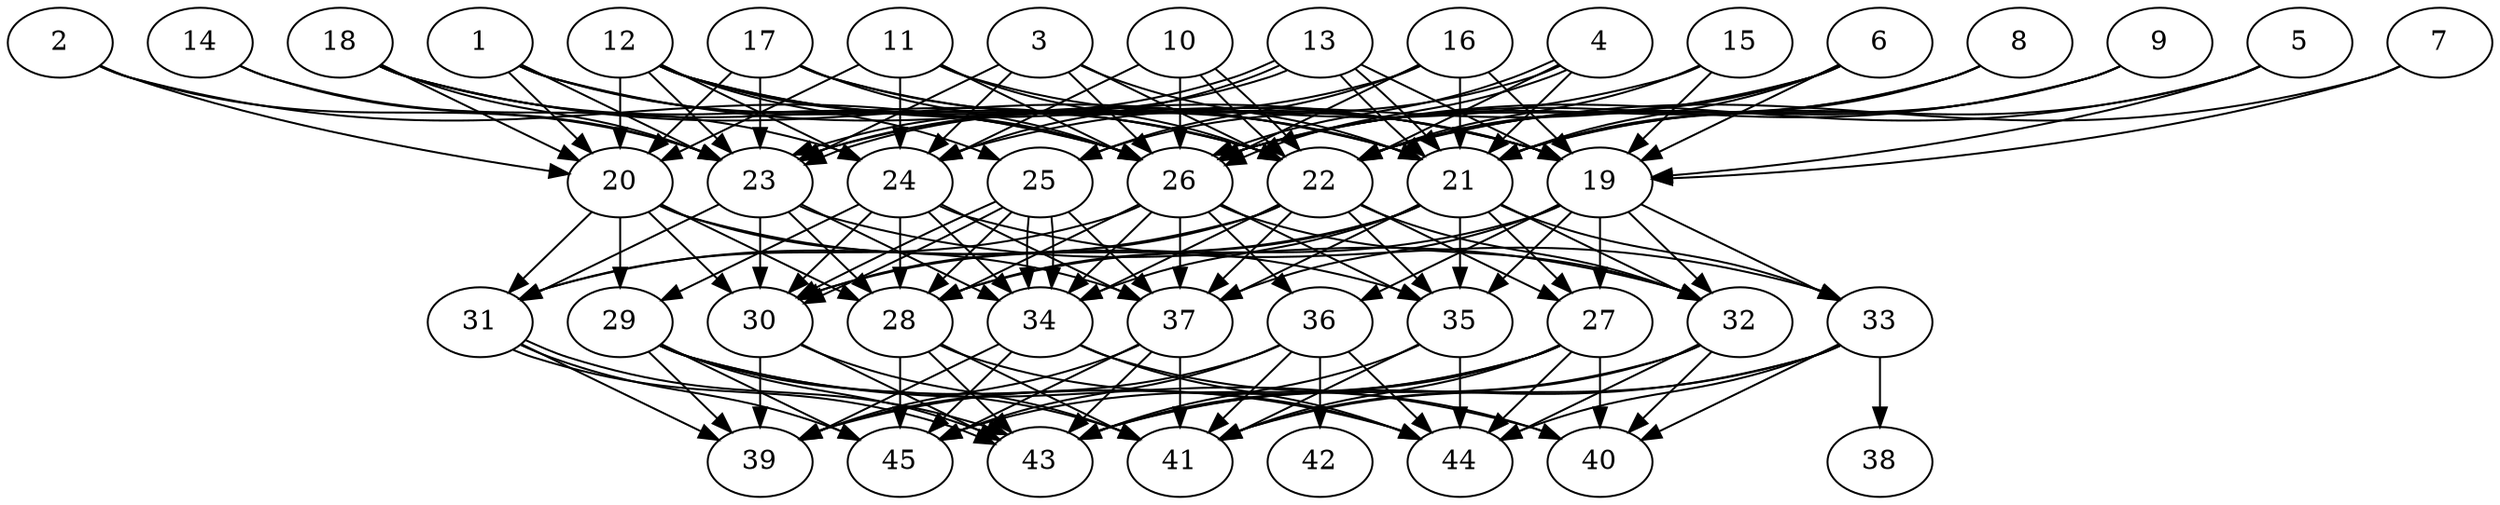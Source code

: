 // DAG automatically generated by daggen at Thu Oct  3 14:07:24 2019
// ./daggen --dot -n 45 --ccr 0.5 --fat 0.7 --regular 0.5 --density 0.9 --mindata 5242880 --maxdata 52428800 
digraph G {
  1 [size="92624896", alpha="0.06", expect_size="46312448"] 
  1 -> 19 [size ="46312448"]
  1 -> 20 [size ="46312448"]
  1 -> 22 [size ="46312448"]
  1 -> 23 [size ="46312448"]
  1 -> 26 [size ="46312448"]
  2 [size="19236864", alpha="0.15", expect_size="9618432"] 
  2 -> 20 [size ="9618432"]
  2 -> 23 [size ="9618432"]
  2 -> 26 [size ="9618432"]
  3 [size="65140736", alpha="0.09", expect_size="32570368"] 
  3 -> 21 [size ="32570368"]
  3 -> 22 [size ="32570368"]
  3 -> 23 [size ="32570368"]
  3 -> 24 [size ="32570368"]
  3 -> 26 [size ="32570368"]
  4 [size="24324096", alpha="0.11", expect_size="12162048"] 
  4 -> 21 [size ="12162048"]
  4 -> 22 [size ="12162048"]
  4 -> 25 [size ="12162048"]
  4 -> 26 [size ="12162048"]
  4 -> 26 [size ="12162048"]
  5 [size="12500992", alpha="0.08", expect_size="6250496"] 
  5 -> 19 [size ="6250496"]
  5 -> 21 [size ="6250496"]
  5 -> 26 [size ="6250496"]
  6 [size="83566592", alpha="0.07", expect_size="41783296"] 
  6 -> 19 [size ="41783296"]
  6 -> 21 [size ="41783296"]
  6 -> 22 [size ="41783296"]
  6 -> 24 [size ="41783296"]
  6 -> 26 [size ="41783296"]
  7 [size="99158016", alpha="0.03", expect_size="49579008"] 
  7 -> 19 [size ="49579008"]
  7 -> 22 [size ="49579008"]
  8 [size="98060288", alpha="0.20", expect_size="49030144"] 
  8 -> 21 [size ="49030144"]
  8 -> 22 [size ="49030144"]
  8 -> 26 [size ="49030144"]
  9 [size="55099392", alpha="0.14", expect_size="27549696"] 
  9 -> 21 [size ="27549696"]
  9 -> 22 [size ="27549696"]
  9 -> 26 [size ="27549696"]
  10 [size="38823936", alpha="0.00", expect_size="19411968"] 
  10 -> 22 [size ="19411968"]
  10 -> 22 [size ="19411968"]
  10 -> 24 [size ="19411968"]
  10 -> 26 [size ="19411968"]
  11 [size="67733504", alpha="0.18", expect_size="33866752"] 
  11 -> 19 [size ="33866752"]
  11 -> 20 [size ="33866752"]
  11 -> 22 [size ="33866752"]
  11 -> 24 [size ="33866752"]
  11 -> 26 [size ="33866752"]
  12 [size="95758336", alpha="0.20", expect_size="47879168"] 
  12 -> 19 [size ="47879168"]
  12 -> 20 [size ="47879168"]
  12 -> 21 [size ="47879168"]
  12 -> 22 [size ="47879168"]
  12 -> 23 [size ="47879168"]
  12 -> 24 [size ="47879168"]
  12 -> 25 [size ="47879168"]
  12 -> 26 [size ="47879168"]
  13 [size="72677376", alpha="0.16", expect_size="36338688"] 
  13 -> 19 [size ="36338688"]
  13 -> 21 [size ="36338688"]
  13 -> 21 [size ="36338688"]
  13 -> 23 [size ="36338688"]
  13 -> 23 [size ="36338688"]
  13 -> 24 [size ="36338688"]
  14 [size="19959808", alpha="0.18", expect_size="9979904"] 
  14 -> 23 [size ="9979904"]
  14 -> 24 [size ="9979904"]
  15 [size="71725056", alpha="0.16", expect_size="35862528"] 
  15 -> 19 [size ="35862528"]
  15 -> 22 [size ="35862528"]
  15 -> 23 [size ="35862528"]
  16 [size="15394816", alpha="0.00", expect_size="7697408"] 
  16 -> 19 [size ="7697408"]
  16 -> 21 [size ="7697408"]
  16 -> 23 [size ="7697408"]
  16 -> 25 [size ="7697408"]
  16 -> 26 [size ="7697408"]
  17 [size="48183296", alpha="0.12", expect_size="24091648"] 
  17 -> 19 [size ="24091648"]
  17 -> 20 [size ="24091648"]
  17 -> 21 [size ="24091648"]
  17 -> 23 [size ="24091648"]
  17 -> 26 [size ="24091648"]
  18 [size="61405184", alpha="0.00", expect_size="30702592"] 
  18 -> 20 [size ="30702592"]
  18 -> 21 [size ="30702592"]
  18 -> 22 [size ="30702592"]
  18 -> 23 [size ="30702592"]
  18 -> 26 [size ="30702592"]
  19 [size="60088320", alpha="0.03", expect_size="30044160"] 
  19 -> 27 [size ="30044160"]
  19 -> 28 [size ="30044160"]
  19 -> 32 [size ="30044160"]
  19 -> 33 [size ="30044160"]
  19 -> 35 [size ="30044160"]
  19 -> 36 [size ="30044160"]
  19 -> 37 [size ="30044160"]
  20 [size="33181696", alpha="0.08", expect_size="16590848"] 
  20 -> 28 [size ="16590848"]
  20 -> 29 [size ="16590848"]
  20 -> 30 [size ="16590848"]
  20 -> 31 [size ="16590848"]
  20 -> 35 [size ="16590848"]
  20 -> 37 [size ="16590848"]
  21 [size="35295232", alpha="0.10", expect_size="17647616"] 
  21 -> 27 [size ="17647616"]
  21 -> 28 [size ="17647616"]
  21 -> 30 [size ="17647616"]
  21 -> 32 [size ="17647616"]
  21 -> 33 [size ="17647616"]
  21 -> 34 [size ="17647616"]
  21 -> 35 [size ="17647616"]
  21 -> 37 [size ="17647616"]
  22 [size="26624000", alpha="0.14", expect_size="13312000"] 
  22 -> 27 [size ="13312000"]
  22 -> 30 [size ="13312000"]
  22 -> 31 [size ="13312000"]
  22 -> 32 [size ="13312000"]
  22 -> 34 [size ="13312000"]
  22 -> 35 [size ="13312000"]
  22 -> 37 [size ="13312000"]
  23 [size="26236928", alpha="0.10", expect_size="13118464"] 
  23 -> 28 [size ="13118464"]
  23 -> 30 [size ="13118464"]
  23 -> 31 [size ="13118464"]
  23 -> 32 [size ="13118464"]
  23 -> 34 [size ="13118464"]
  24 [size="102840320", alpha="0.09", expect_size="51420160"] 
  24 -> 28 [size ="51420160"]
  24 -> 29 [size ="51420160"]
  24 -> 30 [size ="51420160"]
  24 -> 33 [size ="51420160"]
  24 -> 34 [size ="51420160"]
  24 -> 37 [size ="51420160"]
  25 [size="91596800", alpha="0.08", expect_size="45798400"] 
  25 -> 28 [size ="45798400"]
  25 -> 30 [size ="45798400"]
  25 -> 30 [size ="45798400"]
  25 -> 34 [size ="45798400"]
  25 -> 34 [size ="45798400"]
  25 -> 37 [size ="45798400"]
  26 [size="70940672", alpha="0.02", expect_size="35470336"] 
  26 -> 28 [size ="35470336"]
  26 -> 31 [size ="35470336"]
  26 -> 32 [size ="35470336"]
  26 -> 34 [size ="35470336"]
  26 -> 35 [size ="35470336"]
  26 -> 36 [size ="35470336"]
  26 -> 37 [size ="35470336"]
  27 [size="71872512", alpha="0.16", expect_size="35936256"] 
  27 -> 39 [size ="35936256"]
  27 -> 40 [size ="35936256"]
  27 -> 41 [size ="35936256"]
  27 -> 43 [size ="35936256"]
  27 -> 44 [size ="35936256"]
  27 -> 45 [size ="35936256"]
  28 [size="36319232", alpha="0.08", expect_size="18159616"] 
  28 -> 41 [size ="18159616"]
  28 -> 43 [size ="18159616"]
  28 -> 44 [size ="18159616"]
  28 -> 45 [size ="18159616"]
  29 [size="38340608", alpha="0.09", expect_size="19170304"] 
  29 -> 39 [size ="19170304"]
  29 -> 40 [size ="19170304"]
  29 -> 41 [size ="19170304"]
  29 -> 43 [size ="19170304"]
  29 -> 44 [size ="19170304"]
  29 -> 45 [size ="19170304"]
  30 [size="50489344", alpha="0.17", expect_size="25244672"] 
  30 -> 39 [size ="25244672"]
  30 -> 41 [size ="25244672"]
  30 -> 43 [size ="25244672"]
  31 [size="85977088", alpha="0.16", expect_size="42988544"] 
  31 -> 39 [size ="42988544"]
  31 -> 43 [size ="42988544"]
  31 -> 43 [size ="42988544"]
  31 -> 45 [size ="42988544"]
  32 [size="38205440", alpha="0.14", expect_size="19102720"] 
  32 -> 40 [size ="19102720"]
  32 -> 41 [size ="19102720"]
  32 -> 43 [size ="19102720"]
  32 -> 44 [size ="19102720"]
  33 [size="104669184", alpha="0.05", expect_size="52334592"] 
  33 -> 38 [size ="52334592"]
  33 -> 40 [size ="52334592"]
  33 -> 41 [size ="52334592"]
  33 -> 43 [size ="52334592"]
  33 -> 44 [size ="52334592"]
  34 [size="56905728", alpha="0.18", expect_size="28452864"] 
  34 -> 39 [size ="28452864"]
  34 -> 40 [size ="28452864"]
  34 -> 44 [size ="28452864"]
  34 -> 45 [size ="28452864"]
  35 [size="97501184", alpha="0.03", expect_size="48750592"] 
  35 -> 41 [size ="48750592"]
  35 -> 43 [size ="48750592"]
  35 -> 44 [size ="48750592"]
  36 [size="39729152", alpha="0.10", expect_size="19864576"] 
  36 -> 39 [size ="19864576"]
  36 -> 41 [size ="19864576"]
  36 -> 42 [size ="19864576"]
  36 -> 44 [size ="19864576"]
  36 -> 45 [size ="19864576"]
  37 [size="51042304", alpha="0.05", expect_size="25521152"] 
  37 -> 39 [size ="25521152"]
  37 -> 41 [size ="25521152"]
  37 -> 43 [size ="25521152"]
  37 -> 45 [size ="25521152"]
  38 [size="31373312", alpha="0.11", expect_size="15686656"] 
  39 [size="68294656", alpha="0.07", expect_size="34147328"] 
  40 [size="17676288", alpha="0.08", expect_size="8838144"] 
  41 [size="96604160", alpha="0.14", expect_size="48302080"] 
  42 [size="79210496", alpha="0.04", expect_size="39605248"] 
  43 [size="50769920", alpha="0.17", expect_size="25384960"] 
  44 [size="73474048", alpha="0.09", expect_size="36737024"] 
  45 [size="62427136", alpha="0.19", expect_size="31213568"] 
}
